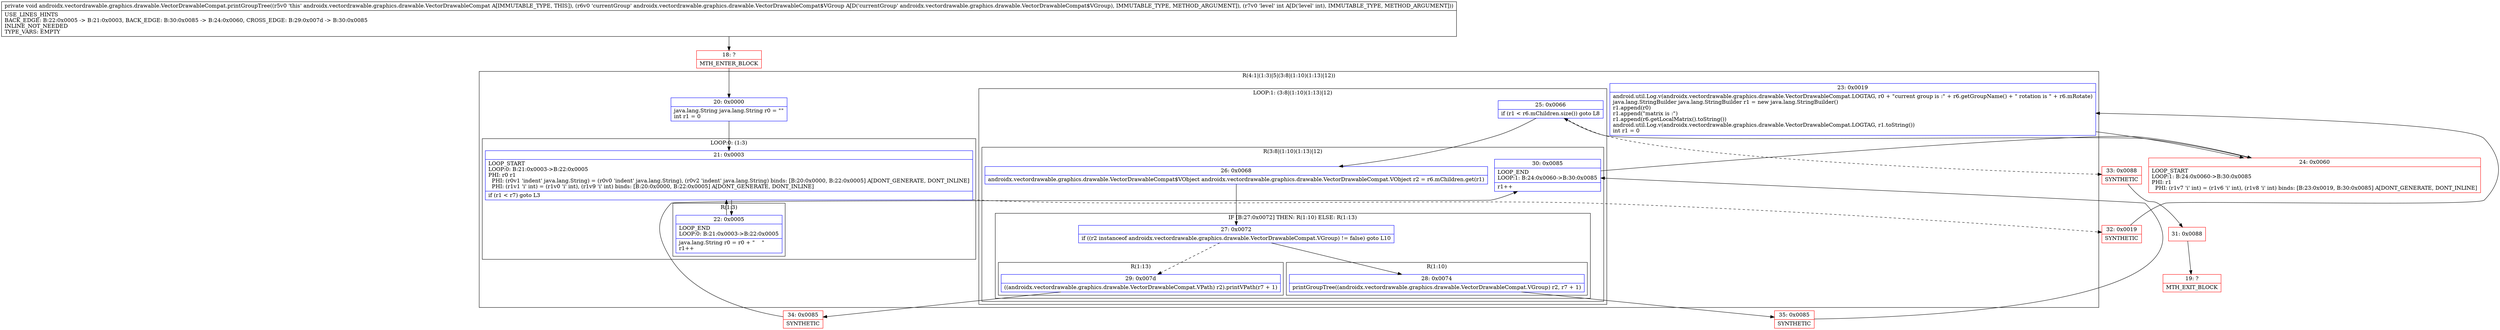 digraph "CFG forandroidx.vectordrawable.graphics.drawable.VectorDrawableCompat.printGroupTree(Landroidx\/vectordrawable\/graphics\/drawable\/VectorDrawableCompat$VGroup;I)V" {
subgraph cluster_Region_772285657 {
label = "R(4:1|(1:3)|5|(3:8|(1:10)(1:13)|12))";
node [shape=record,color=blue];
Node_20 [shape=record,label="{20\:\ 0x0000|java.lang.String java.lang.String r0 = \"\"\lint r1 = 0\l}"];
subgraph cluster_LoopRegion_1801961251 {
label = "LOOP:0: (1:3)";
node [shape=record,color=blue];
Node_21 [shape=record,label="{21\:\ 0x0003|LOOP_START\lLOOP:0: B:21:0x0003\-\>B:22:0x0005\lPHI: r0 r1 \l  PHI: (r0v1 'indent' java.lang.String) = (r0v0 'indent' java.lang.String), (r0v2 'indent' java.lang.String) binds: [B:20:0x0000, B:22:0x0005] A[DONT_GENERATE, DONT_INLINE]\l  PHI: (r1v1 'i' int) = (r1v0 'i' int), (r1v9 'i' int) binds: [B:20:0x0000, B:22:0x0005] A[DONT_GENERATE, DONT_INLINE]\l|if (r1 \< r7) goto L3\l}"];
subgraph cluster_Region_970030851 {
label = "R(1:3)";
node [shape=record,color=blue];
Node_22 [shape=record,label="{22\:\ 0x0005|LOOP_END\lLOOP:0: B:21:0x0003\-\>B:22:0x0005\l|java.lang.String r0 = r0 + \"    \"\lr1++\l}"];
}
}
Node_23 [shape=record,label="{23\:\ 0x0019|android.util.Log.v(androidx.vectordrawable.graphics.drawable.VectorDrawableCompat.LOGTAG, r0 + \"current group is :\" + r6.getGroupName() + \" rotation is \" + r6.mRotate)\ljava.lang.StringBuilder java.lang.StringBuilder r1 = new java.lang.StringBuilder()\lr1.append(r0)\lr1.append(\"matrix is :\")\lr1.append(r6.getLocalMatrix().toString())\landroid.util.Log.v(androidx.vectordrawable.graphics.drawable.VectorDrawableCompat.LOGTAG, r1.toString())\lint r1 = 0\l}"];
subgraph cluster_LoopRegion_1726180077 {
label = "LOOP:1: (3:8|(1:10)(1:13)|12)";
node [shape=record,color=blue];
Node_25 [shape=record,label="{25\:\ 0x0066|if (r1 \< r6.mChildren.size()) goto L8\l}"];
subgraph cluster_Region_161657860 {
label = "R(3:8|(1:10)(1:13)|12)";
node [shape=record,color=blue];
Node_26 [shape=record,label="{26\:\ 0x0068|androidx.vectordrawable.graphics.drawable.VectorDrawableCompat$VObject androidx.vectordrawable.graphics.drawable.VectorDrawableCompat.VObject r2 = r6.mChildren.get(r1)\l}"];
subgraph cluster_IfRegion_1002040148 {
label = "IF [B:27:0x0072] THEN: R(1:10) ELSE: R(1:13)";
node [shape=record,color=blue];
Node_27 [shape=record,label="{27\:\ 0x0072|if ((r2 instanceof androidx.vectordrawable.graphics.drawable.VectorDrawableCompat.VGroup) != false) goto L10\l}"];
subgraph cluster_Region_1836172711 {
label = "R(1:10)";
node [shape=record,color=blue];
Node_28 [shape=record,label="{28\:\ 0x0074|printGroupTree((androidx.vectordrawable.graphics.drawable.VectorDrawableCompat.VGroup) r2, r7 + 1)\l}"];
}
subgraph cluster_Region_272133862 {
label = "R(1:13)";
node [shape=record,color=blue];
Node_29 [shape=record,label="{29\:\ 0x007d|((androidx.vectordrawable.graphics.drawable.VectorDrawableCompat.VPath) r2).printVPath(r7 + 1)\l}"];
}
}
Node_30 [shape=record,label="{30\:\ 0x0085|LOOP_END\lLOOP:1: B:24:0x0060\-\>B:30:0x0085\l|r1++\l}"];
}
}
}
Node_18 [shape=record,color=red,label="{18\:\ ?|MTH_ENTER_BLOCK\l}"];
Node_32 [shape=record,color=red,label="{32\:\ 0x0019|SYNTHETIC\l}"];
Node_24 [shape=record,color=red,label="{24\:\ 0x0060|LOOP_START\lLOOP:1: B:24:0x0060\-\>B:30:0x0085\lPHI: r1 \l  PHI: (r1v7 'i' int) = (r1v6 'i' int), (r1v8 'i' int) binds: [B:23:0x0019, B:30:0x0085] A[DONT_GENERATE, DONT_INLINE]\l}"];
Node_35 [shape=record,color=red,label="{35\:\ 0x0085|SYNTHETIC\l}"];
Node_34 [shape=record,color=red,label="{34\:\ 0x0085|SYNTHETIC\l}"];
Node_33 [shape=record,color=red,label="{33\:\ 0x0088|SYNTHETIC\l}"];
Node_31 [shape=record,color=red,label="{31\:\ 0x0088}"];
Node_19 [shape=record,color=red,label="{19\:\ ?|MTH_EXIT_BLOCK\l}"];
MethodNode[shape=record,label="{private void androidx.vectordrawable.graphics.drawable.VectorDrawableCompat.printGroupTree((r5v0 'this' androidx.vectordrawable.graphics.drawable.VectorDrawableCompat A[IMMUTABLE_TYPE, THIS]), (r6v0 'currentGroup' androidx.vectordrawable.graphics.drawable.VectorDrawableCompat$VGroup A[D('currentGroup' androidx.vectordrawable.graphics.drawable.VectorDrawableCompat$VGroup), IMMUTABLE_TYPE, METHOD_ARGUMENT]), (r7v0 'level' int A[D('level' int), IMMUTABLE_TYPE, METHOD_ARGUMENT]))  | USE_LINES_HINTS\lBACK_EDGE: B:22:0x0005 \-\> B:21:0x0003, BACK_EDGE: B:30:0x0085 \-\> B:24:0x0060, CROSS_EDGE: B:29:0x007d \-\> B:30:0x0085\lINLINE_NOT_NEEDED\lTYPE_VARS: EMPTY\l}"];
MethodNode -> Node_18;Node_20 -> Node_21;
Node_21 -> Node_22;
Node_21 -> Node_32[style=dashed];
Node_22 -> Node_21;
Node_23 -> Node_24;
Node_25 -> Node_26;
Node_25 -> Node_33[style=dashed];
Node_26 -> Node_27;
Node_27 -> Node_28;
Node_27 -> Node_29[style=dashed];
Node_28 -> Node_35;
Node_29 -> Node_34;
Node_30 -> Node_24;
Node_18 -> Node_20;
Node_32 -> Node_23;
Node_24 -> Node_25;
Node_35 -> Node_30;
Node_34 -> Node_30;
Node_33 -> Node_31;
Node_31 -> Node_19;
}

